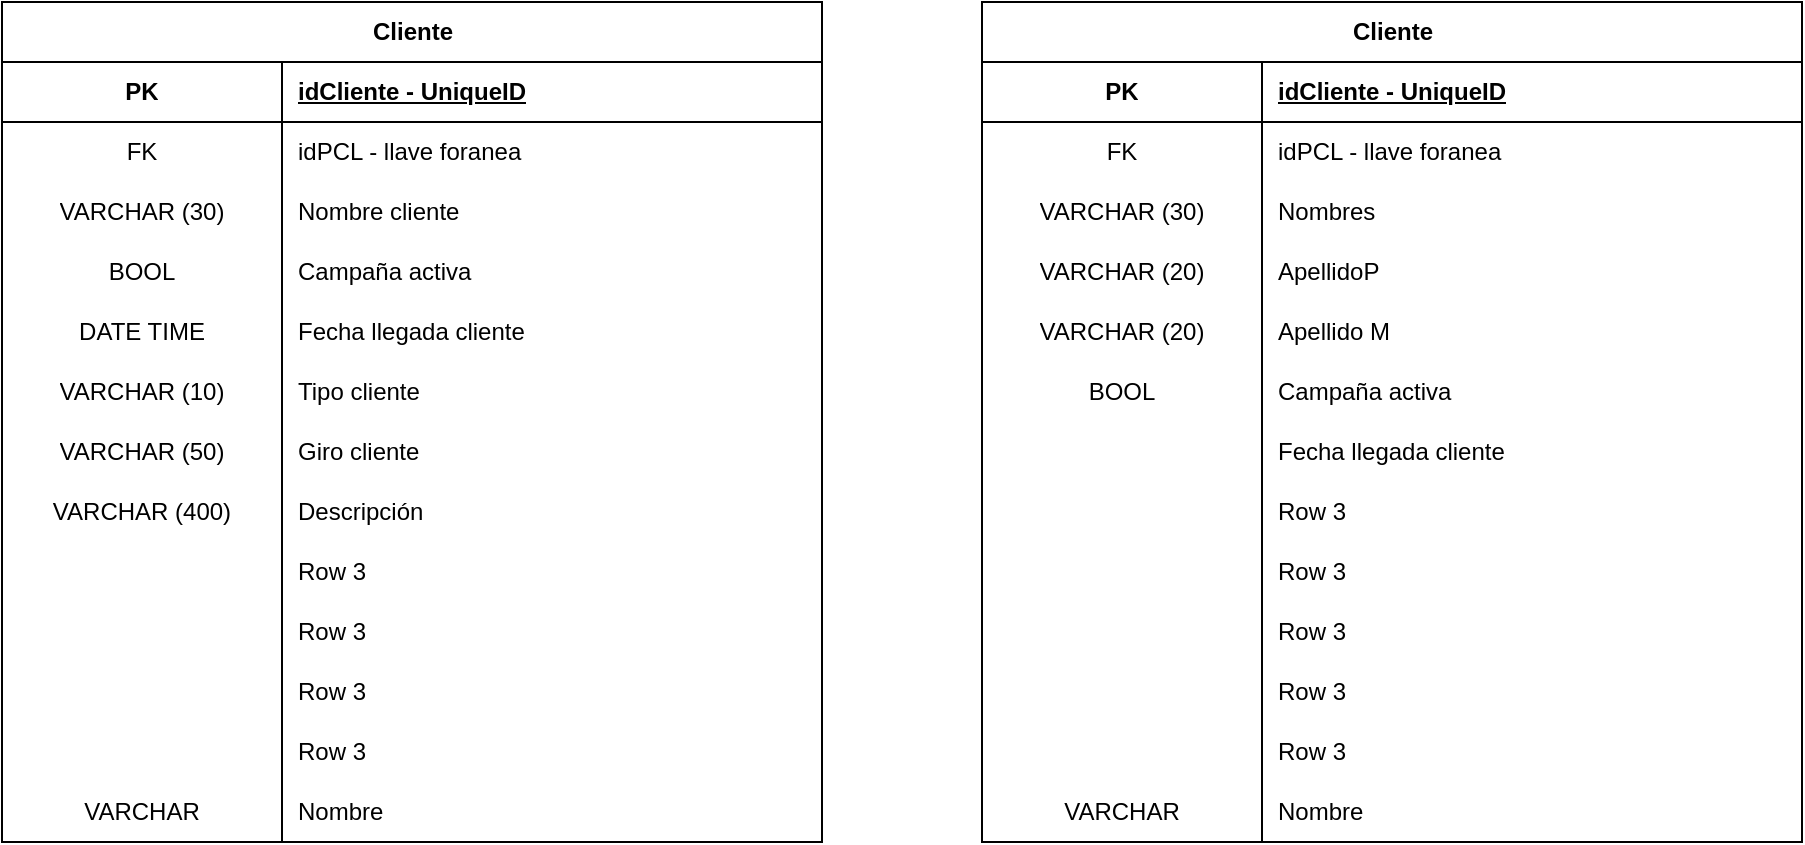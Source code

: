 <mxfile version="24.0.8" type="github">
  <diagram id="yYxodml36QbaJqeOO-uj" name="Página-2">
    <mxGraphModel dx="712" dy="1939" grid="1" gridSize="10" guides="1" tooltips="1" connect="1" arrows="1" fold="1" page="1" pageScale="1" pageWidth="827" pageHeight="1169" math="0" shadow="0">
      <root>
        <mxCell id="0" />
        <mxCell id="1" parent="0" />
        <mxCell id="TasF5eG6g31AmEuPPYUT-1" value="Cliente" style="shape=table;startSize=30;container=1;collapsible=1;childLayout=tableLayout;fixedRows=1;rowLines=0;fontStyle=1;align=center;resizeLast=1;html=1;" vertex="1" parent="1">
          <mxGeometry x="80" y="-70" width="410" height="420" as="geometry" />
        </mxCell>
        <mxCell id="TasF5eG6g31AmEuPPYUT-2" value="" style="shape=tableRow;horizontal=0;startSize=0;swimlaneHead=0;swimlaneBody=0;fillColor=none;collapsible=0;dropTarget=0;points=[[0,0.5],[1,0.5]];portConstraint=eastwest;top=0;left=0;right=0;bottom=1;" vertex="1" parent="TasF5eG6g31AmEuPPYUT-1">
          <mxGeometry y="30" width="410" height="30" as="geometry" />
        </mxCell>
        <mxCell id="TasF5eG6g31AmEuPPYUT-3" value="PK" style="shape=partialRectangle;connectable=0;fillColor=none;top=0;left=0;bottom=0;right=0;fontStyle=1;overflow=hidden;whiteSpace=wrap;html=1;" vertex="1" parent="TasF5eG6g31AmEuPPYUT-2">
          <mxGeometry width="140" height="30" as="geometry">
            <mxRectangle width="140" height="30" as="alternateBounds" />
          </mxGeometry>
        </mxCell>
        <mxCell id="TasF5eG6g31AmEuPPYUT-4" value="idCliente - UniqueID" style="shape=partialRectangle;connectable=0;fillColor=none;top=0;left=0;bottom=0;right=0;align=left;spacingLeft=6;fontStyle=5;overflow=hidden;whiteSpace=wrap;html=1;" vertex="1" parent="TasF5eG6g31AmEuPPYUT-2">
          <mxGeometry x="140" width="270" height="30" as="geometry">
            <mxRectangle width="270" height="30" as="alternateBounds" />
          </mxGeometry>
        </mxCell>
        <mxCell id="TasF5eG6g31AmEuPPYUT-5" value="" style="shape=tableRow;horizontal=0;startSize=0;swimlaneHead=0;swimlaneBody=0;fillColor=none;collapsible=0;dropTarget=0;points=[[0,0.5],[1,0.5]];portConstraint=eastwest;top=0;left=0;right=0;bottom=0;" vertex="1" parent="TasF5eG6g31AmEuPPYUT-1">
          <mxGeometry y="60" width="410" height="30" as="geometry" />
        </mxCell>
        <mxCell id="TasF5eG6g31AmEuPPYUT-6" value="FK" style="shape=partialRectangle;connectable=0;fillColor=none;top=0;left=0;bottom=0;right=0;editable=1;overflow=hidden;whiteSpace=wrap;html=1;" vertex="1" parent="TasF5eG6g31AmEuPPYUT-5">
          <mxGeometry width="140" height="30" as="geometry">
            <mxRectangle width="140" height="30" as="alternateBounds" />
          </mxGeometry>
        </mxCell>
        <mxCell id="TasF5eG6g31AmEuPPYUT-7" value="idPCL - llave foranea" style="shape=partialRectangle;connectable=0;fillColor=none;top=0;left=0;bottom=0;right=0;align=left;spacingLeft=6;overflow=hidden;whiteSpace=wrap;html=1;" vertex="1" parent="TasF5eG6g31AmEuPPYUT-5">
          <mxGeometry x="140" width="270" height="30" as="geometry">
            <mxRectangle width="270" height="30" as="alternateBounds" />
          </mxGeometry>
        </mxCell>
        <mxCell id="TasF5eG6g31AmEuPPYUT-8" value="" style="shape=tableRow;horizontal=0;startSize=0;swimlaneHead=0;swimlaneBody=0;fillColor=none;collapsible=0;dropTarget=0;points=[[0,0.5],[1,0.5]];portConstraint=eastwest;top=0;left=0;right=0;bottom=0;" vertex="1" parent="TasF5eG6g31AmEuPPYUT-1">
          <mxGeometry y="90" width="410" height="30" as="geometry" />
        </mxCell>
        <mxCell id="TasF5eG6g31AmEuPPYUT-9" value="VARCHAR (30)" style="shape=partialRectangle;connectable=0;fillColor=none;top=0;left=0;bottom=0;right=0;editable=1;overflow=hidden;whiteSpace=wrap;html=1;" vertex="1" parent="TasF5eG6g31AmEuPPYUT-8">
          <mxGeometry width="140" height="30" as="geometry">
            <mxRectangle width="140" height="30" as="alternateBounds" />
          </mxGeometry>
        </mxCell>
        <mxCell id="TasF5eG6g31AmEuPPYUT-10" value="Nombre cliente" style="shape=partialRectangle;connectable=0;fillColor=none;top=0;left=0;bottom=0;right=0;align=left;spacingLeft=6;overflow=hidden;whiteSpace=wrap;html=1;" vertex="1" parent="TasF5eG6g31AmEuPPYUT-8">
          <mxGeometry x="140" width="270" height="30" as="geometry">
            <mxRectangle width="270" height="30" as="alternateBounds" />
          </mxGeometry>
        </mxCell>
        <mxCell id="TasF5eG6g31AmEuPPYUT-11" value="" style="shape=tableRow;horizontal=0;startSize=0;swimlaneHead=0;swimlaneBody=0;fillColor=none;collapsible=0;dropTarget=0;points=[[0,0.5],[1,0.5]];portConstraint=eastwest;top=0;left=0;right=0;bottom=0;" vertex="1" parent="TasF5eG6g31AmEuPPYUT-1">
          <mxGeometry y="120" width="410" height="30" as="geometry" />
        </mxCell>
        <mxCell id="TasF5eG6g31AmEuPPYUT-12" value="BOOL" style="shape=partialRectangle;connectable=0;fillColor=none;top=0;left=0;bottom=0;right=0;editable=1;overflow=hidden;whiteSpace=wrap;html=1;" vertex="1" parent="TasF5eG6g31AmEuPPYUT-11">
          <mxGeometry width="140" height="30" as="geometry">
            <mxRectangle width="140" height="30" as="alternateBounds" />
          </mxGeometry>
        </mxCell>
        <mxCell id="TasF5eG6g31AmEuPPYUT-13" value="Campaña activa" style="shape=partialRectangle;connectable=0;fillColor=none;top=0;left=0;bottom=0;right=0;align=left;spacingLeft=6;overflow=hidden;whiteSpace=wrap;html=1;" vertex="1" parent="TasF5eG6g31AmEuPPYUT-11">
          <mxGeometry x="140" width="270" height="30" as="geometry">
            <mxRectangle width="270" height="30" as="alternateBounds" />
          </mxGeometry>
        </mxCell>
        <mxCell id="TasF5eG6g31AmEuPPYUT-14" value="" style="shape=tableRow;horizontal=0;startSize=0;swimlaneHead=0;swimlaneBody=0;fillColor=none;collapsible=0;dropTarget=0;points=[[0,0.5],[1,0.5]];portConstraint=eastwest;top=0;left=0;right=0;bottom=0;" vertex="1" parent="TasF5eG6g31AmEuPPYUT-1">
          <mxGeometry y="150" width="410" height="30" as="geometry" />
        </mxCell>
        <mxCell id="TasF5eG6g31AmEuPPYUT-15" value="DATE TIME" style="shape=partialRectangle;connectable=0;fillColor=none;top=0;left=0;bottom=0;right=0;editable=1;overflow=hidden;whiteSpace=wrap;html=1;" vertex="1" parent="TasF5eG6g31AmEuPPYUT-14">
          <mxGeometry width="140" height="30" as="geometry">
            <mxRectangle width="140" height="30" as="alternateBounds" />
          </mxGeometry>
        </mxCell>
        <mxCell id="TasF5eG6g31AmEuPPYUT-16" value="Fecha llegada cliente" style="shape=partialRectangle;connectable=0;fillColor=none;top=0;left=0;bottom=0;right=0;align=left;spacingLeft=6;overflow=hidden;whiteSpace=wrap;html=1;" vertex="1" parent="TasF5eG6g31AmEuPPYUT-14">
          <mxGeometry x="140" width="270" height="30" as="geometry">
            <mxRectangle width="270" height="30" as="alternateBounds" />
          </mxGeometry>
        </mxCell>
        <mxCell id="TasF5eG6g31AmEuPPYUT-20" value="" style="shape=tableRow;horizontal=0;startSize=0;swimlaneHead=0;swimlaneBody=0;fillColor=none;collapsible=0;dropTarget=0;points=[[0,0.5],[1,0.5]];portConstraint=eastwest;top=0;left=0;right=0;bottom=0;" vertex="1" parent="TasF5eG6g31AmEuPPYUT-1">
          <mxGeometry y="180" width="410" height="30" as="geometry" />
        </mxCell>
        <mxCell id="TasF5eG6g31AmEuPPYUT-21" value="VARCHAR (10)" style="shape=partialRectangle;connectable=0;fillColor=none;top=0;left=0;bottom=0;right=0;editable=1;overflow=hidden;whiteSpace=wrap;html=1;" vertex="1" parent="TasF5eG6g31AmEuPPYUT-20">
          <mxGeometry width="140" height="30" as="geometry">
            <mxRectangle width="140" height="30" as="alternateBounds" />
          </mxGeometry>
        </mxCell>
        <mxCell id="TasF5eG6g31AmEuPPYUT-22" value="Tipo cliente" style="shape=partialRectangle;connectable=0;fillColor=none;top=0;left=0;bottom=0;right=0;align=left;spacingLeft=6;overflow=hidden;whiteSpace=wrap;html=1;" vertex="1" parent="TasF5eG6g31AmEuPPYUT-20">
          <mxGeometry x="140" width="270" height="30" as="geometry">
            <mxRectangle width="270" height="30" as="alternateBounds" />
          </mxGeometry>
        </mxCell>
        <mxCell id="TasF5eG6g31AmEuPPYUT-23" value="" style="shape=tableRow;horizontal=0;startSize=0;swimlaneHead=0;swimlaneBody=0;fillColor=none;collapsible=0;dropTarget=0;points=[[0,0.5],[1,0.5]];portConstraint=eastwest;top=0;left=0;right=0;bottom=0;" vertex="1" parent="TasF5eG6g31AmEuPPYUT-1">
          <mxGeometry y="210" width="410" height="30" as="geometry" />
        </mxCell>
        <mxCell id="TasF5eG6g31AmEuPPYUT-24" value="VARCHAR (50)" style="shape=partialRectangle;connectable=0;fillColor=none;top=0;left=0;bottom=0;right=0;editable=1;overflow=hidden;whiteSpace=wrap;html=1;" vertex="1" parent="TasF5eG6g31AmEuPPYUT-23">
          <mxGeometry width="140" height="30" as="geometry">
            <mxRectangle width="140" height="30" as="alternateBounds" />
          </mxGeometry>
        </mxCell>
        <mxCell id="TasF5eG6g31AmEuPPYUT-25" value="Giro cliente" style="shape=partialRectangle;connectable=0;fillColor=none;top=0;left=0;bottom=0;right=0;align=left;spacingLeft=6;overflow=hidden;whiteSpace=wrap;html=1;" vertex="1" parent="TasF5eG6g31AmEuPPYUT-23">
          <mxGeometry x="140" width="270" height="30" as="geometry">
            <mxRectangle width="270" height="30" as="alternateBounds" />
          </mxGeometry>
        </mxCell>
        <mxCell id="TasF5eG6g31AmEuPPYUT-26" value="" style="shape=tableRow;horizontal=0;startSize=0;swimlaneHead=0;swimlaneBody=0;fillColor=none;collapsible=0;dropTarget=0;points=[[0,0.5],[1,0.5]];portConstraint=eastwest;top=0;left=0;right=0;bottom=0;" vertex="1" parent="TasF5eG6g31AmEuPPYUT-1">
          <mxGeometry y="240" width="410" height="30" as="geometry" />
        </mxCell>
        <mxCell id="TasF5eG6g31AmEuPPYUT-27" value="VARCHAR (400)" style="shape=partialRectangle;connectable=0;fillColor=none;top=0;left=0;bottom=0;right=0;editable=1;overflow=hidden;whiteSpace=wrap;html=1;" vertex="1" parent="TasF5eG6g31AmEuPPYUT-26">
          <mxGeometry width="140" height="30" as="geometry">
            <mxRectangle width="140" height="30" as="alternateBounds" />
          </mxGeometry>
        </mxCell>
        <mxCell id="TasF5eG6g31AmEuPPYUT-28" value="Descripción" style="shape=partialRectangle;connectable=0;fillColor=none;top=0;left=0;bottom=0;right=0;align=left;spacingLeft=6;overflow=hidden;whiteSpace=wrap;html=1;" vertex="1" parent="TasF5eG6g31AmEuPPYUT-26">
          <mxGeometry x="140" width="270" height="30" as="geometry">
            <mxRectangle width="270" height="30" as="alternateBounds" />
          </mxGeometry>
        </mxCell>
        <mxCell id="TasF5eG6g31AmEuPPYUT-29" value="" style="shape=tableRow;horizontal=0;startSize=0;swimlaneHead=0;swimlaneBody=0;fillColor=none;collapsible=0;dropTarget=0;points=[[0,0.5],[1,0.5]];portConstraint=eastwest;top=0;left=0;right=0;bottom=0;" vertex="1" parent="TasF5eG6g31AmEuPPYUT-1">
          <mxGeometry y="270" width="410" height="30" as="geometry" />
        </mxCell>
        <mxCell id="TasF5eG6g31AmEuPPYUT-30" value="" style="shape=partialRectangle;connectable=0;fillColor=none;top=0;left=0;bottom=0;right=0;editable=1;overflow=hidden;whiteSpace=wrap;html=1;" vertex="1" parent="TasF5eG6g31AmEuPPYUT-29">
          <mxGeometry width="140" height="30" as="geometry">
            <mxRectangle width="140" height="30" as="alternateBounds" />
          </mxGeometry>
        </mxCell>
        <mxCell id="TasF5eG6g31AmEuPPYUT-31" value="Row 3" style="shape=partialRectangle;connectable=0;fillColor=none;top=0;left=0;bottom=0;right=0;align=left;spacingLeft=6;overflow=hidden;whiteSpace=wrap;html=1;" vertex="1" parent="TasF5eG6g31AmEuPPYUT-29">
          <mxGeometry x="140" width="270" height="30" as="geometry">
            <mxRectangle width="270" height="30" as="alternateBounds" />
          </mxGeometry>
        </mxCell>
        <mxCell id="TasF5eG6g31AmEuPPYUT-32" value="" style="shape=tableRow;horizontal=0;startSize=0;swimlaneHead=0;swimlaneBody=0;fillColor=none;collapsible=0;dropTarget=0;points=[[0,0.5],[1,0.5]];portConstraint=eastwest;top=0;left=0;right=0;bottom=0;" vertex="1" parent="TasF5eG6g31AmEuPPYUT-1">
          <mxGeometry y="300" width="410" height="30" as="geometry" />
        </mxCell>
        <mxCell id="TasF5eG6g31AmEuPPYUT-33" value="" style="shape=partialRectangle;connectable=0;fillColor=none;top=0;left=0;bottom=0;right=0;editable=1;overflow=hidden;whiteSpace=wrap;html=1;" vertex="1" parent="TasF5eG6g31AmEuPPYUT-32">
          <mxGeometry width="140" height="30" as="geometry">
            <mxRectangle width="140" height="30" as="alternateBounds" />
          </mxGeometry>
        </mxCell>
        <mxCell id="TasF5eG6g31AmEuPPYUT-34" value="Row 3" style="shape=partialRectangle;connectable=0;fillColor=none;top=0;left=0;bottom=0;right=0;align=left;spacingLeft=6;overflow=hidden;whiteSpace=wrap;html=1;" vertex="1" parent="TasF5eG6g31AmEuPPYUT-32">
          <mxGeometry x="140" width="270" height="30" as="geometry">
            <mxRectangle width="270" height="30" as="alternateBounds" />
          </mxGeometry>
        </mxCell>
        <mxCell id="TasF5eG6g31AmEuPPYUT-35" value="" style="shape=tableRow;horizontal=0;startSize=0;swimlaneHead=0;swimlaneBody=0;fillColor=none;collapsible=0;dropTarget=0;points=[[0,0.5],[1,0.5]];portConstraint=eastwest;top=0;left=0;right=0;bottom=0;" vertex="1" parent="TasF5eG6g31AmEuPPYUT-1">
          <mxGeometry y="330" width="410" height="30" as="geometry" />
        </mxCell>
        <mxCell id="TasF5eG6g31AmEuPPYUT-36" value="" style="shape=partialRectangle;connectable=0;fillColor=none;top=0;left=0;bottom=0;right=0;editable=1;overflow=hidden;whiteSpace=wrap;html=1;" vertex="1" parent="TasF5eG6g31AmEuPPYUT-35">
          <mxGeometry width="140" height="30" as="geometry">
            <mxRectangle width="140" height="30" as="alternateBounds" />
          </mxGeometry>
        </mxCell>
        <mxCell id="TasF5eG6g31AmEuPPYUT-37" value="Row 3" style="shape=partialRectangle;connectable=0;fillColor=none;top=0;left=0;bottom=0;right=0;align=left;spacingLeft=6;overflow=hidden;whiteSpace=wrap;html=1;" vertex="1" parent="TasF5eG6g31AmEuPPYUT-35">
          <mxGeometry x="140" width="270" height="30" as="geometry">
            <mxRectangle width="270" height="30" as="alternateBounds" />
          </mxGeometry>
        </mxCell>
        <mxCell id="TasF5eG6g31AmEuPPYUT-38" value="" style="shape=tableRow;horizontal=0;startSize=0;swimlaneHead=0;swimlaneBody=0;fillColor=none;collapsible=0;dropTarget=0;points=[[0,0.5],[1,0.5]];portConstraint=eastwest;top=0;left=0;right=0;bottom=0;" vertex="1" parent="TasF5eG6g31AmEuPPYUT-1">
          <mxGeometry y="360" width="410" height="30" as="geometry" />
        </mxCell>
        <mxCell id="TasF5eG6g31AmEuPPYUT-39" value="" style="shape=partialRectangle;connectable=0;fillColor=none;top=0;left=0;bottom=0;right=0;editable=1;overflow=hidden;whiteSpace=wrap;html=1;" vertex="1" parent="TasF5eG6g31AmEuPPYUT-38">
          <mxGeometry width="140" height="30" as="geometry">
            <mxRectangle width="140" height="30" as="alternateBounds" />
          </mxGeometry>
        </mxCell>
        <mxCell id="TasF5eG6g31AmEuPPYUT-40" value="Row 3" style="shape=partialRectangle;connectable=0;fillColor=none;top=0;left=0;bottom=0;right=0;align=left;spacingLeft=6;overflow=hidden;whiteSpace=wrap;html=1;" vertex="1" parent="TasF5eG6g31AmEuPPYUT-38">
          <mxGeometry x="140" width="270" height="30" as="geometry">
            <mxRectangle width="270" height="30" as="alternateBounds" />
          </mxGeometry>
        </mxCell>
        <mxCell id="TasF5eG6g31AmEuPPYUT-41" value="" style="shape=tableRow;horizontal=0;startSize=0;swimlaneHead=0;swimlaneBody=0;fillColor=none;collapsible=0;dropTarget=0;points=[[0,0.5],[1,0.5]];portConstraint=eastwest;top=0;left=0;right=0;bottom=0;" vertex="1" parent="TasF5eG6g31AmEuPPYUT-1">
          <mxGeometry y="390" width="410" height="30" as="geometry" />
        </mxCell>
        <mxCell id="TasF5eG6g31AmEuPPYUT-42" value="VARCHAR" style="shape=partialRectangle;connectable=0;fillColor=none;top=0;left=0;bottom=0;right=0;editable=1;overflow=hidden;whiteSpace=wrap;html=1;" vertex="1" parent="TasF5eG6g31AmEuPPYUT-41">
          <mxGeometry width="140" height="30" as="geometry">
            <mxRectangle width="140" height="30" as="alternateBounds" />
          </mxGeometry>
        </mxCell>
        <mxCell id="TasF5eG6g31AmEuPPYUT-43" value="Nombre" style="shape=partialRectangle;connectable=0;fillColor=none;top=0;left=0;bottom=0;right=0;align=left;spacingLeft=6;overflow=hidden;whiteSpace=wrap;html=1;" vertex="1" parent="TasF5eG6g31AmEuPPYUT-41">
          <mxGeometry x="140" width="270" height="30" as="geometry">
            <mxRectangle width="270" height="30" as="alternateBounds" />
          </mxGeometry>
        </mxCell>
        <mxCell id="TasF5eG6g31AmEuPPYUT-44" value="Cliente" style="shape=table;startSize=30;container=1;collapsible=1;childLayout=tableLayout;fixedRows=1;rowLines=0;fontStyle=1;align=center;resizeLast=1;html=1;" vertex="1" parent="1">
          <mxGeometry x="570" y="-70" width="410" height="420" as="geometry" />
        </mxCell>
        <mxCell id="TasF5eG6g31AmEuPPYUT-45" value="" style="shape=tableRow;horizontal=0;startSize=0;swimlaneHead=0;swimlaneBody=0;fillColor=none;collapsible=0;dropTarget=0;points=[[0,0.5],[1,0.5]];portConstraint=eastwest;top=0;left=0;right=0;bottom=1;" vertex="1" parent="TasF5eG6g31AmEuPPYUT-44">
          <mxGeometry y="30" width="410" height="30" as="geometry" />
        </mxCell>
        <mxCell id="TasF5eG6g31AmEuPPYUT-46" value="PK" style="shape=partialRectangle;connectable=0;fillColor=none;top=0;left=0;bottom=0;right=0;fontStyle=1;overflow=hidden;whiteSpace=wrap;html=1;" vertex="1" parent="TasF5eG6g31AmEuPPYUT-45">
          <mxGeometry width="140" height="30" as="geometry">
            <mxRectangle width="140" height="30" as="alternateBounds" />
          </mxGeometry>
        </mxCell>
        <mxCell id="TasF5eG6g31AmEuPPYUT-47" value="idCliente - UniqueID" style="shape=partialRectangle;connectable=0;fillColor=none;top=0;left=0;bottom=0;right=0;align=left;spacingLeft=6;fontStyle=5;overflow=hidden;whiteSpace=wrap;html=1;" vertex="1" parent="TasF5eG6g31AmEuPPYUT-45">
          <mxGeometry x="140" width="270" height="30" as="geometry">
            <mxRectangle width="270" height="30" as="alternateBounds" />
          </mxGeometry>
        </mxCell>
        <mxCell id="TasF5eG6g31AmEuPPYUT-48" value="" style="shape=tableRow;horizontal=0;startSize=0;swimlaneHead=0;swimlaneBody=0;fillColor=none;collapsible=0;dropTarget=0;points=[[0,0.5],[1,0.5]];portConstraint=eastwest;top=0;left=0;right=0;bottom=0;" vertex="1" parent="TasF5eG6g31AmEuPPYUT-44">
          <mxGeometry y="60" width="410" height="30" as="geometry" />
        </mxCell>
        <mxCell id="TasF5eG6g31AmEuPPYUT-49" value="FK" style="shape=partialRectangle;connectable=0;fillColor=none;top=0;left=0;bottom=0;right=0;editable=1;overflow=hidden;whiteSpace=wrap;html=1;" vertex="1" parent="TasF5eG6g31AmEuPPYUT-48">
          <mxGeometry width="140" height="30" as="geometry">
            <mxRectangle width="140" height="30" as="alternateBounds" />
          </mxGeometry>
        </mxCell>
        <mxCell id="TasF5eG6g31AmEuPPYUT-50" value="idPCL - llave foranea" style="shape=partialRectangle;connectable=0;fillColor=none;top=0;left=0;bottom=0;right=0;align=left;spacingLeft=6;overflow=hidden;whiteSpace=wrap;html=1;" vertex="1" parent="TasF5eG6g31AmEuPPYUT-48">
          <mxGeometry x="140" width="270" height="30" as="geometry">
            <mxRectangle width="270" height="30" as="alternateBounds" />
          </mxGeometry>
        </mxCell>
        <mxCell id="TasF5eG6g31AmEuPPYUT-51" value="" style="shape=tableRow;horizontal=0;startSize=0;swimlaneHead=0;swimlaneBody=0;fillColor=none;collapsible=0;dropTarget=0;points=[[0,0.5],[1,0.5]];portConstraint=eastwest;top=0;left=0;right=0;bottom=0;" vertex="1" parent="TasF5eG6g31AmEuPPYUT-44">
          <mxGeometry y="90" width="410" height="30" as="geometry" />
        </mxCell>
        <mxCell id="TasF5eG6g31AmEuPPYUT-52" value="VARCHAR (30)" style="shape=partialRectangle;connectable=0;fillColor=none;top=0;left=0;bottom=0;right=0;editable=1;overflow=hidden;whiteSpace=wrap;html=1;" vertex="1" parent="TasF5eG6g31AmEuPPYUT-51">
          <mxGeometry width="140" height="30" as="geometry">
            <mxRectangle width="140" height="30" as="alternateBounds" />
          </mxGeometry>
        </mxCell>
        <mxCell id="TasF5eG6g31AmEuPPYUT-53" value="Nombres" style="shape=partialRectangle;connectable=0;fillColor=none;top=0;left=0;bottom=0;right=0;align=left;spacingLeft=6;overflow=hidden;whiteSpace=wrap;html=1;" vertex="1" parent="TasF5eG6g31AmEuPPYUT-51">
          <mxGeometry x="140" width="270" height="30" as="geometry">
            <mxRectangle width="270" height="30" as="alternateBounds" />
          </mxGeometry>
        </mxCell>
        <mxCell id="TasF5eG6g31AmEuPPYUT-54" value="" style="shape=tableRow;horizontal=0;startSize=0;swimlaneHead=0;swimlaneBody=0;fillColor=none;collapsible=0;dropTarget=0;points=[[0,0.5],[1,0.5]];portConstraint=eastwest;top=0;left=0;right=0;bottom=0;" vertex="1" parent="TasF5eG6g31AmEuPPYUT-44">
          <mxGeometry y="120" width="410" height="30" as="geometry" />
        </mxCell>
        <mxCell id="TasF5eG6g31AmEuPPYUT-55" value="VARCHAR (20)" style="shape=partialRectangle;connectable=0;fillColor=none;top=0;left=0;bottom=0;right=0;editable=1;overflow=hidden;whiteSpace=wrap;html=1;" vertex="1" parent="TasF5eG6g31AmEuPPYUT-54">
          <mxGeometry width="140" height="30" as="geometry">
            <mxRectangle width="140" height="30" as="alternateBounds" />
          </mxGeometry>
        </mxCell>
        <mxCell id="TasF5eG6g31AmEuPPYUT-56" value="ApellidoP" style="shape=partialRectangle;connectable=0;fillColor=none;top=0;left=0;bottom=0;right=0;align=left;spacingLeft=6;overflow=hidden;whiteSpace=wrap;html=1;" vertex="1" parent="TasF5eG6g31AmEuPPYUT-54">
          <mxGeometry x="140" width="270" height="30" as="geometry">
            <mxRectangle width="270" height="30" as="alternateBounds" />
          </mxGeometry>
        </mxCell>
        <mxCell id="TasF5eG6g31AmEuPPYUT-57" value="" style="shape=tableRow;horizontal=0;startSize=0;swimlaneHead=0;swimlaneBody=0;fillColor=none;collapsible=0;dropTarget=0;points=[[0,0.5],[1,0.5]];portConstraint=eastwest;top=0;left=0;right=0;bottom=0;" vertex="1" parent="TasF5eG6g31AmEuPPYUT-44">
          <mxGeometry y="150" width="410" height="30" as="geometry" />
        </mxCell>
        <mxCell id="TasF5eG6g31AmEuPPYUT-58" value="VARCHAR (20)" style="shape=partialRectangle;connectable=0;fillColor=none;top=0;left=0;bottom=0;right=0;editable=1;overflow=hidden;whiteSpace=wrap;html=1;" vertex="1" parent="TasF5eG6g31AmEuPPYUT-57">
          <mxGeometry width="140" height="30" as="geometry">
            <mxRectangle width="140" height="30" as="alternateBounds" />
          </mxGeometry>
        </mxCell>
        <mxCell id="TasF5eG6g31AmEuPPYUT-59" value="Apellido M" style="shape=partialRectangle;connectable=0;fillColor=none;top=0;left=0;bottom=0;right=0;align=left;spacingLeft=6;overflow=hidden;whiteSpace=wrap;html=1;" vertex="1" parent="TasF5eG6g31AmEuPPYUT-57">
          <mxGeometry x="140" width="270" height="30" as="geometry">
            <mxRectangle width="270" height="30" as="alternateBounds" />
          </mxGeometry>
        </mxCell>
        <mxCell id="TasF5eG6g31AmEuPPYUT-60" value="" style="shape=tableRow;horizontal=0;startSize=0;swimlaneHead=0;swimlaneBody=0;fillColor=none;collapsible=0;dropTarget=0;points=[[0,0.5],[1,0.5]];portConstraint=eastwest;top=0;left=0;right=0;bottom=0;" vertex="1" parent="TasF5eG6g31AmEuPPYUT-44">
          <mxGeometry y="180" width="410" height="30" as="geometry" />
        </mxCell>
        <mxCell id="TasF5eG6g31AmEuPPYUT-61" value="BOOL" style="shape=partialRectangle;connectable=0;fillColor=none;top=0;left=0;bottom=0;right=0;editable=1;overflow=hidden;whiteSpace=wrap;html=1;" vertex="1" parent="TasF5eG6g31AmEuPPYUT-60">
          <mxGeometry width="140" height="30" as="geometry">
            <mxRectangle width="140" height="30" as="alternateBounds" />
          </mxGeometry>
        </mxCell>
        <mxCell id="TasF5eG6g31AmEuPPYUT-62" value="Campaña activa" style="shape=partialRectangle;connectable=0;fillColor=none;top=0;left=0;bottom=0;right=0;align=left;spacingLeft=6;overflow=hidden;whiteSpace=wrap;html=1;" vertex="1" parent="TasF5eG6g31AmEuPPYUT-60">
          <mxGeometry x="140" width="270" height="30" as="geometry">
            <mxRectangle width="270" height="30" as="alternateBounds" />
          </mxGeometry>
        </mxCell>
        <mxCell id="TasF5eG6g31AmEuPPYUT-63" value="" style="shape=tableRow;horizontal=0;startSize=0;swimlaneHead=0;swimlaneBody=0;fillColor=none;collapsible=0;dropTarget=0;points=[[0,0.5],[1,0.5]];portConstraint=eastwest;top=0;left=0;right=0;bottom=0;" vertex="1" parent="TasF5eG6g31AmEuPPYUT-44">
          <mxGeometry y="210" width="410" height="30" as="geometry" />
        </mxCell>
        <mxCell id="TasF5eG6g31AmEuPPYUT-64" value="" style="shape=partialRectangle;connectable=0;fillColor=none;top=0;left=0;bottom=0;right=0;editable=1;overflow=hidden;whiteSpace=wrap;html=1;" vertex="1" parent="TasF5eG6g31AmEuPPYUT-63">
          <mxGeometry width="140" height="30" as="geometry">
            <mxRectangle width="140" height="30" as="alternateBounds" />
          </mxGeometry>
        </mxCell>
        <mxCell id="TasF5eG6g31AmEuPPYUT-65" value="Fecha llegada cliente" style="shape=partialRectangle;connectable=0;fillColor=none;top=0;left=0;bottom=0;right=0;align=left;spacingLeft=6;overflow=hidden;whiteSpace=wrap;html=1;" vertex="1" parent="TasF5eG6g31AmEuPPYUT-63">
          <mxGeometry x="140" width="270" height="30" as="geometry">
            <mxRectangle width="270" height="30" as="alternateBounds" />
          </mxGeometry>
        </mxCell>
        <mxCell id="TasF5eG6g31AmEuPPYUT-66" value="" style="shape=tableRow;horizontal=0;startSize=0;swimlaneHead=0;swimlaneBody=0;fillColor=none;collapsible=0;dropTarget=0;points=[[0,0.5],[1,0.5]];portConstraint=eastwest;top=0;left=0;right=0;bottom=0;" vertex="1" parent="TasF5eG6g31AmEuPPYUT-44">
          <mxGeometry y="240" width="410" height="30" as="geometry" />
        </mxCell>
        <mxCell id="TasF5eG6g31AmEuPPYUT-67" value="" style="shape=partialRectangle;connectable=0;fillColor=none;top=0;left=0;bottom=0;right=0;editable=1;overflow=hidden;whiteSpace=wrap;html=1;" vertex="1" parent="TasF5eG6g31AmEuPPYUT-66">
          <mxGeometry width="140" height="30" as="geometry">
            <mxRectangle width="140" height="30" as="alternateBounds" />
          </mxGeometry>
        </mxCell>
        <mxCell id="TasF5eG6g31AmEuPPYUT-68" value="Row 3" style="shape=partialRectangle;connectable=0;fillColor=none;top=0;left=0;bottom=0;right=0;align=left;spacingLeft=6;overflow=hidden;whiteSpace=wrap;html=1;" vertex="1" parent="TasF5eG6g31AmEuPPYUT-66">
          <mxGeometry x="140" width="270" height="30" as="geometry">
            <mxRectangle width="270" height="30" as="alternateBounds" />
          </mxGeometry>
        </mxCell>
        <mxCell id="TasF5eG6g31AmEuPPYUT-69" value="" style="shape=tableRow;horizontal=0;startSize=0;swimlaneHead=0;swimlaneBody=0;fillColor=none;collapsible=0;dropTarget=0;points=[[0,0.5],[1,0.5]];portConstraint=eastwest;top=0;left=0;right=0;bottom=0;" vertex="1" parent="TasF5eG6g31AmEuPPYUT-44">
          <mxGeometry y="270" width="410" height="30" as="geometry" />
        </mxCell>
        <mxCell id="TasF5eG6g31AmEuPPYUT-70" value="" style="shape=partialRectangle;connectable=0;fillColor=none;top=0;left=0;bottom=0;right=0;editable=1;overflow=hidden;whiteSpace=wrap;html=1;" vertex="1" parent="TasF5eG6g31AmEuPPYUT-69">
          <mxGeometry width="140" height="30" as="geometry">
            <mxRectangle width="140" height="30" as="alternateBounds" />
          </mxGeometry>
        </mxCell>
        <mxCell id="TasF5eG6g31AmEuPPYUT-71" value="Row 3" style="shape=partialRectangle;connectable=0;fillColor=none;top=0;left=0;bottom=0;right=0;align=left;spacingLeft=6;overflow=hidden;whiteSpace=wrap;html=1;" vertex="1" parent="TasF5eG6g31AmEuPPYUT-69">
          <mxGeometry x="140" width="270" height="30" as="geometry">
            <mxRectangle width="270" height="30" as="alternateBounds" />
          </mxGeometry>
        </mxCell>
        <mxCell id="TasF5eG6g31AmEuPPYUT-72" value="" style="shape=tableRow;horizontal=0;startSize=0;swimlaneHead=0;swimlaneBody=0;fillColor=none;collapsible=0;dropTarget=0;points=[[0,0.5],[1,0.5]];portConstraint=eastwest;top=0;left=0;right=0;bottom=0;" vertex="1" parent="TasF5eG6g31AmEuPPYUT-44">
          <mxGeometry y="300" width="410" height="30" as="geometry" />
        </mxCell>
        <mxCell id="TasF5eG6g31AmEuPPYUT-73" value="" style="shape=partialRectangle;connectable=0;fillColor=none;top=0;left=0;bottom=0;right=0;editable=1;overflow=hidden;whiteSpace=wrap;html=1;" vertex="1" parent="TasF5eG6g31AmEuPPYUT-72">
          <mxGeometry width="140" height="30" as="geometry">
            <mxRectangle width="140" height="30" as="alternateBounds" />
          </mxGeometry>
        </mxCell>
        <mxCell id="TasF5eG6g31AmEuPPYUT-74" value="Row 3" style="shape=partialRectangle;connectable=0;fillColor=none;top=0;left=0;bottom=0;right=0;align=left;spacingLeft=6;overflow=hidden;whiteSpace=wrap;html=1;" vertex="1" parent="TasF5eG6g31AmEuPPYUT-72">
          <mxGeometry x="140" width="270" height="30" as="geometry">
            <mxRectangle width="270" height="30" as="alternateBounds" />
          </mxGeometry>
        </mxCell>
        <mxCell id="TasF5eG6g31AmEuPPYUT-75" value="" style="shape=tableRow;horizontal=0;startSize=0;swimlaneHead=0;swimlaneBody=0;fillColor=none;collapsible=0;dropTarget=0;points=[[0,0.5],[1,0.5]];portConstraint=eastwest;top=0;left=0;right=0;bottom=0;" vertex="1" parent="TasF5eG6g31AmEuPPYUT-44">
          <mxGeometry y="330" width="410" height="30" as="geometry" />
        </mxCell>
        <mxCell id="TasF5eG6g31AmEuPPYUT-76" value="" style="shape=partialRectangle;connectable=0;fillColor=none;top=0;left=0;bottom=0;right=0;editable=1;overflow=hidden;whiteSpace=wrap;html=1;" vertex="1" parent="TasF5eG6g31AmEuPPYUT-75">
          <mxGeometry width="140" height="30" as="geometry">
            <mxRectangle width="140" height="30" as="alternateBounds" />
          </mxGeometry>
        </mxCell>
        <mxCell id="TasF5eG6g31AmEuPPYUT-77" value="Row 3" style="shape=partialRectangle;connectable=0;fillColor=none;top=0;left=0;bottom=0;right=0;align=left;spacingLeft=6;overflow=hidden;whiteSpace=wrap;html=1;" vertex="1" parent="TasF5eG6g31AmEuPPYUT-75">
          <mxGeometry x="140" width="270" height="30" as="geometry">
            <mxRectangle width="270" height="30" as="alternateBounds" />
          </mxGeometry>
        </mxCell>
        <mxCell id="TasF5eG6g31AmEuPPYUT-78" value="" style="shape=tableRow;horizontal=0;startSize=0;swimlaneHead=0;swimlaneBody=0;fillColor=none;collapsible=0;dropTarget=0;points=[[0,0.5],[1,0.5]];portConstraint=eastwest;top=0;left=0;right=0;bottom=0;" vertex="1" parent="TasF5eG6g31AmEuPPYUT-44">
          <mxGeometry y="360" width="410" height="30" as="geometry" />
        </mxCell>
        <mxCell id="TasF5eG6g31AmEuPPYUT-79" value="" style="shape=partialRectangle;connectable=0;fillColor=none;top=0;left=0;bottom=0;right=0;editable=1;overflow=hidden;whiteSpace=wrap;html=1;" vertex="1" parent="TasF5eG6g31AmEuPPYUT-78">
          <mxGeometry width="140" height="30" as="geometry">
            <mxRectangle width="140" height="30" as="alternateBounds" />
          </mxGeometry>
        </mxCell>
        <mxCell id="TasF5eG6g31AmEuPPYUT-80" value="Row 3" style="shape=partialRectangle;connectable=0;fillColor=none;top=0;left=0;bottom=0;right=0;align=left;spacingLeft=6;overflow=hidden;whiteSpace=wrap;html=1;" vertex="1" parent="TasF5eG6g31AmEuPPYUT-78">
          <mxGeometry x="140" width="270" height="30" as="geometry">
            <mxRectangle width="270" height="30" as="alternateBounds" />
          </mxGeometry>
        </mxCell>
        <mxCell id="TasF5eG6g31AmEuPPYUT-81" value="" style="shape=tableRow;horizontal=0;startSize=0;swimlaneHead=0;swimlaneBody=0;fillColor=none;collapsible=0;dropTarget=0;points=[[0,0.5],[1,0.5]];portConstraint=eastwest;top=0;left=0;right=0;bottom=0;" vertex="1" parent="TasF5eG6g31AmEuPPYUT-44">
          <mxGeometry y="390" width="410" height="30" as="geometry" />
        </mxCell>
        <mxCell id="TasF5eG6g31AmEuPPYUT-82" value="VARCHAR" style="shape=partialRectangle;connectable=0;fillColor=none;top=0;left=0;bottom=0;right=0;editable=1;overflow=hidden;whiteSpace=wrap;html=1;" vertex="1" parent="TasF5eG6g31AmEuPPYUT-81">
          <mxGeometry width="140" height="30" as="geometry">
            <mxRectangle width="140" height="30" as="alternateBounds" />
          </mxGeometry>
        </mxCell>
        <mxCell id="TasF5eG6g31AmEuPPYUT-83" value="Nombre" style="shape=partialRectangle;connectable=0;fillColor=none;top=0;left=0;bottom=0;right=0;align=left;spacingLeft=6;overflow=hidden;whiteSpace=wrap;html=1;" vertex="1" parent="TasF5eG6g31AmEuPPYUT-81">
          <mxGeometry x="140" width="270" height="30" as="geometry">
            <mxRectangle width="270" height="30" as="alternateBounds" />
          </mxGeometry>
        </mxCell>
      </root>
    </mxGraphModel>
  </diagram>
</mxfile>
